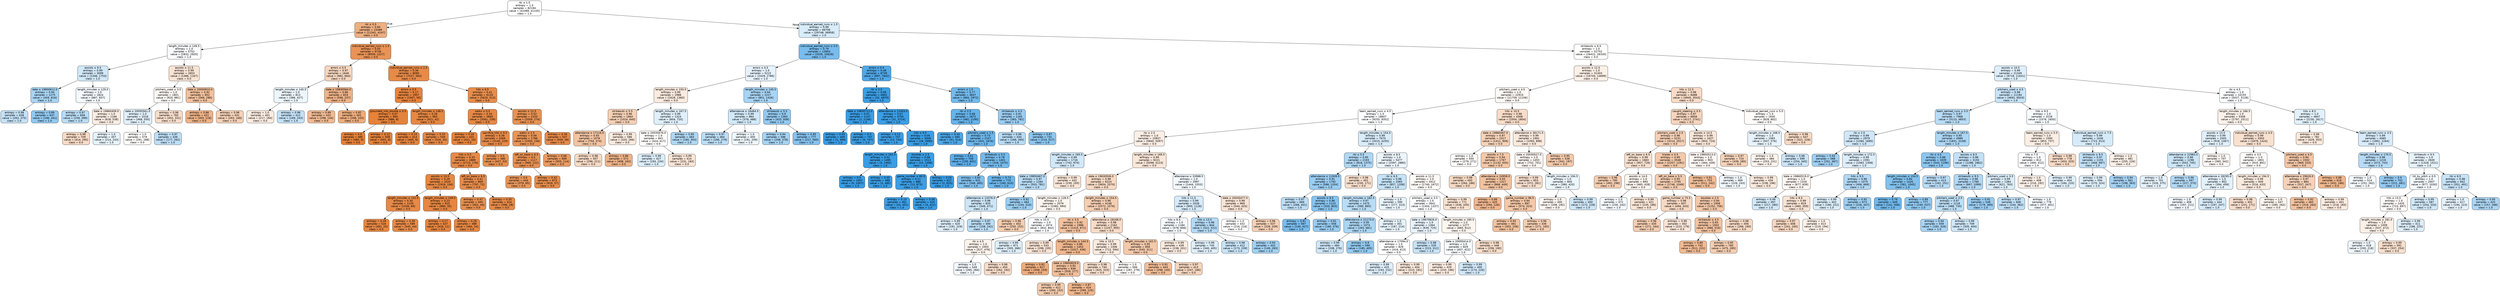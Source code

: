 digraph Tree {
node [shape=box, style="filled, rounded", color="black", fontname=helvetica] ;
edge [fontname=helvetica] ;
0 [label=<rbi &le; 1.5<br/>entropy = 1.0<br/>samples = 82194<br/>value = [41089, 41105]<br/>class = 1.0>, fillcolor="#ffffff"] ;
1 [label=<rbi &le; 0.5<br/>entropy = 0.84<br/>samples = 15488<br/>value = [11341, 4147]<br/>class = 0.0>, fillcolor="#efaf81"] ;
0 -> 1 [labeldistance=2.5, labelangle=45, headlabel="True"] ;
2 [label=<length_minutes &le; 149.5<br/>entropy = 1.0<br/>samples = 5752<br/>value = [2832, 2920]<br/>class = 1.0>, fillcolor="#f9fcfe"] ;
1 -> 2 ;
3 [label=<assists &le; 9.5<br/>entropy = 0.99<br/>samples = 3099<br/>value = [1346, 1753]<br/>class = 1.0>, fillcolor="#d1e8f9"] ;
2 -> 3 ;
4 [label=<date &le; 19800612.0<br/>entropy = 0.94<br/>samples = 1275<br/>value = [459, 816]<br/>class = 1.0>, fillcolor="#a8d4f4"] ;
3 -> 4 ;
5 [label=<entropy = 0.98<br/>samples = 638<br/>value = [263, 375]<br/>class = 1.0>, fillcolor="#c4e2f7"] ;
4 -> 5 ;
6 [label=<entropy = 0.89<br/>samples = 637<br/>value = [196, 441]<br/>class = 1.0>, fillcolor="#91c9f1"] ;
4 -> 6 ;
7 [label=<length_minutes &le; 129.5<br/>entropy = 1.0<br/>samples = 1824<br/>value = [887, 937]<br/>class = 1.0>, fillcolor="#f4fafe"] ;
3 -> 7 ;
8 [label=<entropy = 0.97<br/>samples = 658<br/>value = [259, 399]<br/>class = 1.0>, fillcolor="#baddf6"] ;
7 -> 8 ;
9 [label=<date &le; 19860409.0<br/>entropy = 1.0<br/>samples = 1166<br/>value = [628, 538]<br/>class = 0.0>, fillcolor="#fbede3"] ;
7 -> 9 ;
10 [label=<entropy = 0.98<br/>samples = 709<br/>value = [414, 295]<br/>class = 0.0>, fillcolor="#f8dbc6"] ;
9 -> 10 ;
11 [label=<entropy = 1.0<br/>samples = 457<br/>value = [214, 243]<br/>class = 1.0>, fillcolor="#e7f3fc"] ;
9 -> 11 ;
12 [label=<assists &le; 11.5<br/>entropy = 0.99<br/>samples = 2653<br/>value = [1486, 1167]<br/>class = 0.0>, fillcolor="#f9e4d4"] ;
2 -> 12 ;
13 [label=<pitchers_used &le; 3.5<br/>entropy = 1.0<br/>samples = 1801<br/>value = [920, 881]<br/>class = 0.0>, fillcolor="#fefaf7"] ;
12 -> 13 ;
14 [label=<date &le; 20050561.0<br/>entropy = 1.0<br/>samples = 1018<br/>value = [468, 550]<br/>class = 1.0>, fillcolor="#e1f0fb"] ;
13 -> 14 ;
15 [label=<entropy = 1.0<br/>samples = 579<br/>value = [291, 288]<br/>class = 0.0>, fillcolor="#fffefd"] ;
14 -> 15 ;
16 [label=<entropy = 0.97<br/>samples = 439<br/>value = [177, 262]<br/>class = 1.0>, fillcolor="#bfdff7"] ;
14 -> 16 ;
17 [label=<entropy = 0.98<br/>samples = 783<br/>value = [452, 331]<br/>class = 0.0>, fillcolor="#f8ddca"] ;
13 -> 17 ;
18 [label=<date &le; 20000910.0<br/>entropy = 0.92<br/>samples = 852<br/>value = [566, 286]<br/>class = 0.0>, fillcolor="#f2c19d"] ;
12 -> 18 ;
19 [label=<entropy = 0.86<br/>samples = 421<br/>value = [303, 118]<br/>class = 0.0>, fillcolor="#efb286"] ;
18 -> 19 ;
20 [label=<entropy = 0.96<br/>samples = 431<br/>value = [263, 168]<br/>class = 0.0>, fillcolor="#f6d1b7"] ;
18 -> 20 ;
21 [label=<individual_earned_runs &le; 1.5<br/>entropy = 0.55<br/>samples = 9736<br/>value = [8509, 1227]<br/>class = 0.0>, fillcolor="#e99356"] ;
1 -> 21 ;
22 [label=<errors &le; 0.5<br/>entropy = 0.97<br/>samples = 1646<br/>value = [982, 664]<br/>class = 0.0>, fillcolor="#f7d6bf"] ;
21 -> 22 ;
23 [label=<length_minutes &le; 145.5<br/>entropy = 1.0<br/>samples = 813<br/>value = [386, 427]<br/>class = 1.0>, fillcolor="#ecf6fd"] ;
22 -> 23 ;
24 [label=<entropy = 1.0<br/>samples = 401<br/>value = [217, 184]<br/>class = 0.0>, fillcolor="#fbece1"] ;
23 -> 24 ;
25 [label=<entropy = 0.98<br/>samples = 412<br/>value = [169, 243]<br/>class = 1.0>, fillcolor="#c3e1f7"] ;
23 -> 25 ;
26 [label=<date &le; 19830564.0<br/>entropy = 0.86<br/>samples = 833<br/>value = [596, 237]<br/>class = 0.0>, fillcolor="#efb388"] ;
22 -> 26 ;
27 [label=<entropy = 0.89<br/>samples = 432<br/>value = [298, 134]<br/>class = 0.0>, fillcolor="#f1ba92"] ;
26 -> 27 ;
28 [label=<entropy = 0.82<br/>samples = 401<br/>value = [298, 103]<br/>class = 0.0>, fillcolor="#eead7d"] ;
26 -> 28 ;
29 [label=<individual_earned_runs &le; 2.5<br/>entropy = 0.36<br/>samples = 8090<br/>value = [7527, 563]<br/>class = 0.0>, fillcolor="#e78a48"] ;
21 -> 29 ;
30 [label=<errors &le; 0.5<br/>entropy = 0.17<br/>samples = 1957<br/>value = [1907, 50]<br/>class = 0.0>, fillcolor="#e6843e"] ;
29 -> 30 ;
31 [label=<grounded_into_double &le; 0.5<br/>entropy = 0.07<br/>samples = 994<br/>value = [986, 8]<br/>class = 0.0>, fillcolor="#e5823b"] ;
30 -> 31 ;
32 [label=<entropy = 0.0<br/>samples = 485<br/>value = [485, 0]<br/>class = 0.0>, fillcolor="#e58139"] ;
31 -> 32 ;
33 [label=<entropy = 0.12<br/>samples = 509<br/>value = [501, 8]<br/>class = 0.0>, fillcolor="#e5833c"] ;
31 -> 33 ;
34 [label=<length_minutes &le; 148.5<br/>entropy = 0.26<br/>samples = 963<br/>value = [921, 42]<br/>class = 0.0>, fillcolor="#e68742"] ;
30 -> 34 ;
35 [label=<entropy = 0.15<br/>samples = 414<br/>value = [405, 9]<br/>class = 0.0>, fillcolor="#e6843d"] ;
34 -> 35 ;
36 [label=<entropy = 0.33<br/>samples = 549<br/>value = [516, 33]<br/>class = 0.0>, fillcolor="#e78946"] ;
34 -> 36 ;
37 [label=<hits &le; 6.5<br/>entropy = 0.41<br/>samples = 6133<br/>value = [5620, 513]<br/>class = 0.0>, fillcolor="#e78d4b"] ;
29 -> 37 ;
38 [label=<walks &le; 0.5<br/>entropy = 0.34<br/>samples = 3800<br/>value = [3561, 239]<br/>class = 0.0>, fillcolor="#e78946"] ;
37 -> 38 ;
39 [label=<entropy = 0.16<br/>samples = 431<br/>value = [421, 10]<br/>class = 0.0>, fillcolor="#e6843e"] ;
38 -> 39 ;
40 [label=<sacrifice_hits &le; 0.5<br/>entropy = 0.36<br/>samples = 3369<br/>value = [3140, 229]<br/>class = 0.0>, fillcolor="#e78a47"] ;
38 -> 40 ;
41 [label=<hits &le; 5.5<br/>entropy = 0.33<br/>samples = 2889<br/>value = [2713, 176]<br/>class = 0.0>, fillcolor="#e78946"] ;
40 -> 41 ;
42 [label=<assists &le; 10.5<br/>entropy = 0.29<br/>samples = 2020<br/>value = [1916, 104]<br/>class = 0.0>, fillcolor="#e68844"] ;
41 -> 42 ;
43 [label=<length_minutes &le; 152.5<br/>entropy = 0.34<br/>samples = 1105<br/>value = [1036, 69]<br/>class = 0.0>, fillcolor="#e78946"] ;
42 -> 43 ;
44 [label=<entropy = 0.28<br/>samples = 516<br/>value = [491, 25]<br/>class = 0.0>, fillcolor="#e68743"] ;
43 -> 44 ;
45 [label=<entropy = 0.38<br/>samples = 589<br/>value = [545, 44]<br/>class = 0.0>, fillcolor="#e78b49"] ;
43 -> 45 ;
46 [label=<length_minutes &le; 149.5<br/>entropy = 0.23<br/>samples = 915<br/>value = [880, 35]<br/>class = 0.0>, fillcolor="#e68641"] ;
42 -> 46 ;
47 [label=<entropy = 0.17<br/>samples = 427<br/>value = [416, 11]<br/>class = 0.0>, fillcolor="#e6843e"] ;
46 -> 47 ;
48 [label=<entropy = 0.28<br/>samples = 488<br/>value = [464, 24]<br/>class = 0.0>, fillcolor="#e68843"] ;
46 -> 48 ;
49 [label=<left_on_base &le; 6.5<br/>entropy = 0.41<br/>samples = 869<br/>value = [797, 72]<br/>class = 0.0>, fillcolor="#e78c4b"] ;
41 -> 49 ;
50 [label=<entropy = 0.47<br/>samples = 445<br/>value = [401, 44]<br/>class = 0.0>, fillcolor="#e88f4f"] ;
49 -> 50 ;
51 [label=<entropy = 0.35<br/>samples = 424<br/>value = [396, 28]<br/>class = 0.0>, fillcolor="#e78a47"] ;
49 -> 51 ;
52 [label=<entropy = 0.5<br/>samples = 480<br/>value = [427, 53]<br/>class = 0.0>, fillcolor="#e89152"] ;
40 -> 52 ;
53 [label=<assists &le; 12.5<br/>entropy = 0.52<br/>samples = 2333<br/>value = [2059, 274]<br/>class = 0.0>, fillcolor="#e89253"] ;
37 -> 53 ;
54 [label=<walks &le; 2.5<br/>entropy = 0.56<br/>samples = 1786<br/>value = [1550, 236]<br/>class = 0.0>, fillcolor="#e99457"] ;
53 -> 54 ;
55 [label=<left_on_base &le; 6.5<br/>entropy = 0.5<br/>samples = 1117<br/>value = [995, 122]<br/>class = 0.0>, fillcolor="#e89051"] ;
54 -> 55 ;
56 [label=<entropy = 0.6<br/>samples = 444<br/>value = [379, 65]<br/>class = 0.0>, fillcolor="#e9975b"] ;
55 -> 56 ;
57 [label=<entropy = 0.42<br/>samples = 673<br/>value = [616, 57]<br/>class = 0.0>, fillcolor="#e78d4b"] ;
55 -> 57 ;
58 [label=<entropy = 0.66<br/>samples = 669<br/>value = [555, 114]<br/>class = 0.0>, fillcolor="#ea9b62"] ;
54 -> 58 ;
59 [label=<entropy = 0.36<br/>samples = 547<br/>value = [509, 38]<br/>class = 0.0>, fillcolor="#e78a48"] ;
53 -> 59 ;
60 [label=<individual_earned_runs &le; 1.5<br/>entropy = 0.99<br/>samples = 66706<br/>value = [29748, 36958]<br/>class = 1.0>, fillcolor="#d8ecfa"] ;
0 -> 60 [labeldistance=2.5, labelangle=-45, headlabel="False"] ;
61 [label=<individual_earned_runs &le; 0.5<br/>entropy = 0.79<br/>samples = 13954<br/>value = [3326, 10628]<br/>class = 1.0>, fillcolor="#77bced"] ;
60 -> 61 ;
62 [label=<errors &le; 0.5<br/>entropy = 1.0<br/>samples = 5215<br/>value = [2429, 2786]<br/>class = 1.0>, fillcolor="#e6f2fc"] ;
61 -> 62 ;
63 [label=<length_minutes &le; 150.5<br/>entropy = 0.99<br/>samples = 2988<br/>value = [1628, 1360]<br/>class = 0.0>, fillcolor="#fbeade"] ;
62 -> 63 ;
64 [label=<strikeouts &le; 5.5<br/>entropy = 0.96<br/>samples = 1664<br/>value = [1024, 640]<br/>class = 0.0>, fillcolor="#f5d0b5"] ;
63 -> 64 ;
65 [label=<attendance &le; 17116.5<br/>entropy = 0.93<br/>samples = 1078<br/>value = [704, 374]<br/>class = 0.0>, fillcolor="#f3c4a2"] ;
64 -> 65 ;
66 [label=<entropy = 0.98<br/>samples = 507<br/>value = [296, 211]<br/>class = 0.0>, fillcolor="#f8dbc6"] ;
65 -> 66 ;
67 [label=<entropy = 0.86<br/>samples = 571<br/>value = [408, 163]<br/>class = 0.0>, fillcolor="#efb388"] ;
65 -> 67 ;
68 [label=<entropy = 0.99<br/>samples = 586<br/>value = [320, 266]<br/>class = 0.0>, fillcolor="#fbeade"] ;
64 -> 68 ;
69 [label=<length_minutes &le; 167.5<br/>entropy = 0.99<br/>samples = 1324<br/>value = [604, 720]<br/>class = 1.0>, fillcolor="#dfeffb"] ;
63 -> 69 ;
70 [label=<date &le; 20035676.0<br/>entropy = 1.0<br/>samples = 841<br/>value = [424, 417]<br/>class = 0.0>, fillcolor="#fffdfc"] ;
69 -> 70 ;
71 [label=<entropy = 0.99<br/>samples = 427<br/>value = [193, 234]<br/>class = 1.0>, fillcolor="#dceefa"] ;
70 -> 71 ;
72 [label=<entropy = 0.99<br/>samples = 414<br/>value = [231, 183]<br/>class = 0.0>, fillcolor="#fae5d6"] ;
70 -> 72 ;
73 [label=<entropy = 0.95<br/>samples = 483<br/>value = [180, 303]<br/>class = 1.0>, fillcolor="#afd7f4"] ;
69 -> 73 ;
74 [label=<length_minutes &le; 145.5<br/>entropy = 0.94<br/>samples = 2227<br/>value = [801, 1426]<br/>class = 1.0>, fillcolor="#a8d4f4"] ;
62 -> 74 ;
75 [label=<attendance &le; 16464.5<br/>entropy = 0.99<br/>samples = 864<br/>value = [376, 488]<br/>class = 1.0>, fillcolor="#d2e9f9"] ;
74 -> 75 ;
76 [label=<entropy = 0.97<br/>samples = 464<br/>value = [185, 279]<br/>class = 1.0>, fillcolor="#bcdef6"] ;
75 -> 76 ;
77 [label=<entropy = 1.0<br/>samples = 400<br/>value = [191, 209]<br/>class = 1.0>, fillcolor="#eef7fd"] ;
75 -> 77 ;
78 [label=<strikeouts &le; 5.5<br/>entropy = 0.9<br/>samples = 1363<br/>value = [425, 938]<br/>class = 1.0>, fillcolor="#93c9f1"] ;
74 -> 78 ;
79 [label=<entropy = 0.94<br/>samples = 586<br/>value = [208, 378]<br/>class = 1.0>, fillcolor="#a6d3f3"] ;
78 -> 79 ;
80 [label=<entropy = 0.85<br/>samples = 777<br/>value = [217, 560]<br/>class = 1.0>, fillcolor="#86c3ef"] ;
78 -> 80 ;
81 [label=<errors &le; 0.5<br/>entropy = 0.48<br/>samples = 8739<br/>value = [897, 7842]<br/>class = 1.0>, fillcolor="#50a8e8"] ;
61 -> 81 ;
82 [label=<rbi &le; 2.5<br/>entropy = 0.06<br/>samples = 4902<br/>value = [32, 4870]<br/>class = 1.0>, fillcolor="#3a9ee5"] ;
81 -> 82 ;
83 [label=<date &le; 19830712.0<br/>entropy = 0.01<br/>samples = 1147<br/>value = [1, 1146]<br/>class = 1.0>, fillcolor="#399de5"] ;
82 -> 83 ;
84 [label=<entropy = 0.03<br/>samples = 400<br/>value = [1, 399]<br/>class = 1.0>, fillcolor="#399de5"] ;
83 -> 84 ;
85 [label=<entropy = 0.0<br/>samples = 747<br/>value = [0, 747]<br/>class = 1.0>, fillcolor="#399de5"] ;
83 -> 85 ;
86 [label=<attendance &le; 12403.0<br/>entropy = 0.07<br/>samples = 3755<br/>value = [31, 3724]<br/>class = 1.0>, fillcolor="#3b9ee5"] ;
82 -> 86 ;
87 [label=<entropy = 0.13<br/>samples = 747<br/>value = [13, 734]<br/>class = 1.0>, fillcolor="#3d9fe5"] ;
86 -> 87 ;
88 [label=<hits &le; 9.5<br/>entropy = 0.05<br/>samples = 3008<br/>value = [18, 2990]<br/>class = 1.0>, fillcolor="#3a9ee5"] ;
86 -> 88 ;
89 [label=<length_minutes &le; 162.5<br/>entropy = 0.02<br/>samples = 1495<br/>value = [3, 1492]<br/>class = 1.0>, fillcolor="#399de5"] ;
88 -> 89 ;
90 [label=<entropy = 0.0<br/>samples = 1007<br/>value = [0, 1007]<br/>class = 1.0>, fillcolor="#399de5"] ;
89 -> 90 ;
91 [label=<entropy = 0.05<br/>samples = 488<br/>value = [3, 485]<br/>class = 1.0>, fillcolor="#3a9ee5"] ;
89 -> 91 ;
92 [label=<doubles &le; 2.5<br/>entropy = 0.08<br/>samples = 1513<br/>value = [15, 1498]<br/>class = 1.0>, fillcolor="#3b9ee5"] ;
88 -> 92 ;
93 [label=<game_number &le; 85.5<br/>entropy = 0.11<br/>samples = 886<br/>value = [13, 873]<br/>class = 1.0>, fillcolor="#3c9ee5"] ;
92 -> 93 ;
94 [label=<entropy = 0.15<br/>samples = 461<br/>value = [10, 451]<br/>class = 1.0>, fillcolor="#3d9fe6"] ;
93 -> 94 ;
95 [label=<entropy = 0.06<br/>samples = 425<br/>value = [3, 422]<br/>class = 1.0>, fillcolor="#3a9ee5"] ;
93 -> 95 ;
96 [label=<entropy = 0.03<br/>samples = 627<br/>value = [2, 625]<br/>class = 1.0>, fillcolor="#3a9de5"] ;
92 -> 96 ;
97 [label=<errors &le; 1.5<br/>entropy = 0.77<br/>samples = 3837<br/>value = [865, 2972]<br/>class = 1.0>, fillcolor="#73baed"] ;
81 -> 97 ;
98 [label=<rbi &le; 2.5<br/>entropy = 0.68<br/>samples = 2672<br/>value = [482, 2190]<br/>class = 1.0>, fillcolor="#65b3eb"] ;
97 -> 98 ;
99 [label=<entropy = 0.44<br/>samples = 565<br/>value = [51, 514]<br/>class = 1.0>, fillcolor="#4da7e8"] ;
98 -> 99 ;
100 [label=<pitchers_used &le; 1.5<br/>entropy = 0.73<br/>samples = 2107<br/>value = [431, 1676]<br/>class = 1.0>, fillcolor="#6cb6ec"] ;
98 -> 100 ;
101 [label=<entropy = 0.61<br/>samples = 706<br/>value = [105, 601]<br/>class = 1.0>, fillcolor="#5caeea"] ;
100 -> 101 ;
102 [label=<strikeouts &le; 5.5<br/>entropy = 0.78<br/>samples = 1401<br/>value = [326, 1075]<br/>class = 1.0>, fillcolor="#75bbed"] ;
100 -> 102 ;
103 [label=<entropy = 0.83<br/>samples = 631<br/>value = [166, 465]<br/>class = 1.0>, fillcolor="#80c0ee"] ;
102 -> 103 ;
104 [label=<entropy = 0.74<br/>samples = 770<br/>value = [160, 610]<br/>class = 1.0>, fillcolor="#6db7ec"] ;
102 -> 104 ;
105 [label=<strikeouts &le; 4.5<br/>entropy = 0.91<br/>samples = 1165<br/>value = [383, 782]<br/>class = 1.0>, fillcolor="#9acdf2"] ;
97 -> 105 ;
106 [label=<entropy = 0.96<br/>samples = 434<br/>value = [169, 265]<br/>class = 1.0>, fillcolor="#b7dbf6"] ;
105 -> 106 ;
107 [label=<entropy = 0.87<br/>samples = 731<br/>value = [214, 517]<br/>class = 1.0>, fillcolor="#8bc6f0"] ;
105 -> 107 ;
108 [label=<strikeouts &le; 6.5<br/>entropy = 1.0<br/>samples = 52752<br/>value = [26422, 26330]<br/>class = 0.0>, fillcolor="#fffffe"] ;
60 -> 108 ;
109 [label=<assists &le; 12.5<br/>entropy = 1.0<br/>samples = 31403<br/>value = [16704, 14699]<br/>class = 0.0>, fillcolor="#fcf0e7"] ;
108 -> 109 ;
110 [label=<pitchers_used &le; 4.5<br/>entropy = 1.0<br/>samples = 22915<br/>value = [11759, 11156]<br/>class = 0.0>, fillcolor="#fef9f5"] ;
109 -> 110 ;
111 [label=<team_earned_runs &le; 4.5<br/>entropy = 1.0<br/>samples = 18607<br/>value = [9255, 9352]<br/>class = 1.0>, fillcolor="#fdfeff"] ;
110 -> 111 ;
112 [label=<rbi &le; 2.5<br/>entropy = 1.0<br/>samples = 10937<br/>value = [5840, 5097]<br/>class = 0.0>, fillcolor="#fcefe6"] ;
111 -> 112 ;
113 [label=<length_minutes &le; 165.5<br/>entropy = 0.99<br/>samples = 1716<br/>value = [742, 974]<br/>class = 1.0>, fillcolor="#d0e8f9"] ;
112 -> 113 ;
114 [label=<date &le; 19850467.0<br/>entropy = 0.97<br/>samples = 1284<br/>value = [503, 781]<br/>class = 1.0>, fillcolor="#b9dcf6"] ;
113 -> 114 ;
115 [label=<attendance &le; 13376.0<br/>entropy = 0.98<br/>samples = 820<br/>value = [349, 471]<br/>class = 1.0>, fillcolor="#cce6f8"] ;
114 -> 115 ;
116 [label=<entropy = 0.99<br/>samples = 420<br/>value = [191, 229]<br/>class = 1.0>, fillcolor="#deeffb"] ;
115 -> 116 ;
117 [label=<entropy = 0.97<br/>samples = 400<br/>value = [158, 242]<br/>class = 1.0>, fillcolor="#baddf6"] ;
115 -> 117 ;
118 [label=<entropy = 0.92<br/>samples = 464<br/>value = [154, 310]<br/>class = 1.0>, fillcolor="#9bcef2"] ;
114 -> 118 ;
119 [label=<entropy = 0.99<br/>samples = 432<br/>value = [239, 193]<br/>class = 0.0>, fillcolor="#fae7d9"] ;
113 -> 119 ;
120 [label=<length_minutes &le; 169.5<br/>entropy = 0.99<br/>samples = 9221<br/>value = [5098, 4123]<br/>class = 0.0>, fillcolor="#fae7d9"] ;
112 -> 120 ;
121 [label=<date &le; 19630506.0<br/>entropy = 0.98<br/>samples = 6224<br/>value = [3654, 2570]<br/>class = 0.0>, fillcolor="#f7dac4"] ;
120 -> 121 ;
122 [label=<length_minutes &le; 128.5<br/>entropy = 1.0<br/>samples = 2076<br/>value = [1082, 994]<br/>class = 0.0>, fillcolor="#fdf5ef"] ;
121 -> 122 ;
123 [label=<entropy = 0.96<br/>samples = 402<br/>value = [250, 152]<br/>class = 0.0>, fillcolor="#f5ceb1"] ;
122 -> 123 ;
124 [label=<hits &le; 10.5<br/>entropy = 1.0<br/>samples = 1674<br/>value = [832, 842]<br/>class = 1.0>, fillcolor="#fdfeff"] ;
122 -> 124 ;
125 [label=<rbi &le; 4.5<br/>entropy = 1.0<br/>samples = 1003<br/>value = [527, 476]<br/>class = 0.0>, fillcolor="#fcf3ec"] ;
124 -> 125 ;
126 [label=<entropy = 1.0<br/>samples = 549<br/>value = [265, 284]<br/>class = 1.0>, fillcolor="#f2f8fd"] ;
125 -> 126 ;
127 [label=<entropy = 0.98<br/>samples = 454<br/>value = [262, 192]<br/>class = 0.0>, fillcolor="#f8ddca"] ;
125 -> 127 ;
128 [label=<entropy = 0.99<br/>samples = 671<br/>value = [305, 366]<br/>class = 1.0>, fillcolor="#deeffb"] ;
124 -> 128 ;
129 [label=<length_minutes &le; 154.5<br/>entropy = 0.96<br/>samples = 4148<br/>value = [2572, 1576]<br/>class = 0.0>, fillcolor="#f5ceb2"] ;
121 -> 129 ;
130 [label=<rbi &le; 3.5<br/>entropy = 0.92<br/>samples = 1986<br/>value = [1315, 671]<br/>class = 0.0>, fillcolor="#f2c19e"] ;
129 -> 130 ;
131 [label=<entropy = 0.99<br/>samples = 533<br/>value = [298, 235]<br/>class = 0.0>, fillcolor="#fae4d5"] ;
130 -> 131 ;
132 [label=<length_minutes &le; 144.5<br/>entropy = 0.88<br/>samples = 1453<br/>value = [1017, 436]<br/>class = 0.0>, fillcolor="#f0b78e"] ;
130 -> 132 ;
133 [label=<entropy = 0.82<br/>samples = 617<br/>value = [458, 159]<br/>class = 0.0>, fillcolor="#eead7e"] ;
132 -> 133 ;
134 [label=<date &le; 19850829.0<br/>entropy = 0.92<br/>samples = 836<br/>value = [559, 277]<br/>class = 0.0>, fillcolor="#f2bf9b"] ;
132 -> 134 ;
135 [label=<entropy = 0.95<br/>samples = 412<br/>value = [260, 152]<br/>class = 0.0>, fillcolor="#f4cbad"] ;
134 -> 135 ;
136 [label=<entropy = 0.87<br/>samples = 424<br/>value = [299, 125]<br/>class = 0.0>, fillcolor="#f0b68c"] ;
134 -> 136 ;
137 [label=<attendance &le; 28168.0<br/>entropy = 0.98<br/>samples = 2162<br/>value = [1257, 905]<br/>class = 0.0>, fillcolor="#f8dcc8"] ;
129 -> 137 ;
138 [label=<hits &le; 10.5<br/>entropy = 0.99<br/>samples = 1306<br/>value = [712, 594]<br/>class = 0.0>, fillcolor="#fbeade"] ;
137 -> 138 ;
139 [label=<entropy = 0.98<br/>samples = 740<br/>value = [425, 315]<br/>class = 0.0>, fillcolor="#f8decc"] ;
138 -> 139 ;
140 [label=<entropy = 1.0<br/>samples = 566<br/>value = [287, 279]<br/>class = 0.0>, fillcolor="#fefbf9"] ;
138 -> 140 ;
141 [label=<length_minutes &le; 162.5<br/>entropy = 0.95<br/>samples = 856<br/>value = [545, 311]<br/>class = 0.0>, fillcolor="#f4c9aa"] ;
137 -> 141 ;
142 [label=<entropy = 0.91<br/>samples = 443<br/>value = [298, 145]<br/>class = 0.0>, fillcolor="#f2be99"] ;
141 -> 142 ;
143 [label=<entropy = 0.97<br/>samples = 413<br/>value = [247, 166]<br/>class = 0.0>, fillcolor="#f6d6be"] ;
141 -> 143 ;
144 [label=<attendance &le; 33988.5<br/>entropy = 1.0<br/>samples = 2997<br/>value = [1444, 1553]<br/>class = 1.0>, fillcolor="#f1f8fd"] ;
120 -> 144 ;
145 [label=<hits &le; 11.5<br/>entropy = 0.99<br/>samples = 2028<br/>value = [900, 1128]<br/>class = 1.0>, fillcolor="#d7ebfa"] ;
144 -> 145 ;
146 [label=<hits &le; 8.5<br/>entropy = 1.0<br/>samples = 1184<br/>value = [578, 606]<br/>class = 1.0>, fillcolor="#f6fafe"] ;
145 -> 146 ;
147 [label=<entropy = 0.99<br/>samples = 439<br/>value = [238, 201]<br/>class = 0.0>, fillcolor="#fbebe0"] ;
146 -> 147 ;
148 [label=<entropy = 0.99<br/>samples = 745<br/>value = [340, 405]<br/>class = 1.0>, fillcolor="#dfeffb"] ;
146 -> 148 ;
149 [label=<hits &le; 13.5<br/>entropy = 0.96<br/>samples = 844<br/>value = [322, 522]<br/>class = 1.0>, fillcolor="#b3d9f5"] ;
145 -> 149 ;
150 [label=<entropy = 0.98<br/>samples = 412<br/>value = [173, 239]<br/>class = 1.0>, fillcolor="#c8e4f8"] ;
149 -> 150 ;
151 [label=<entropy = 0.93<br/>samples = 432<br/>value = [149, 283]<br/>class = 1.0>, fillcolor="#a1d1f3"] ;
149 -> 151 ;
152 [label=<date &le; 20030477.0<br/>entropy = 0.99<br/>samples = 969<br/>value = [544, 425]<br/>class = 0.0>, fillcolor="#f9e3d4"] ;
144 -> 152 ;
153 [label=<entropy = 1.0<br/>samples = 432<br/>value = [216, 216]<br/>class = 0.0>, fillcolor="#ffffff"] ;
152 -> 153 ;
154 [label=<entropy = 0.96<br/>samples = 537<br/>value = [328, 209]<br/>class = 0.0>, fillcolor="#f6d1b7"] ;
152 -> 154 ;
155 [label=<length_minutes &le; 154.5<br/>entropy = 0.99<br/>samples = 7670<br/>value = [3415, 4255]<br/>class = 1.0>, fillcolor="#d8ecfa"] ;
111 -> 155 ;
156 [label=<rbi &le; 5.5<br/>entropy = 0.95<br/>samples = 2193<br/>value = [818, 1375]<br/>class = 1.0>, fillcolor="#afd7f4"] ;
155 -> 156 ;
157 [label=<attendance &le; 11939.5<br/>entropy = 0.91<br/>samples = 1792<br/>value = [588, 1204]<br/>class = 1.0>, fillcolor="#9acdf2"] ;
156 -> 157 ;
158 [label=<entropy = 0.97<br/>samples = 669<br/>value = [268, 401]<br/>class = 1.0>, fillcolor="#bddef6"] ;
157 -> 158 ;
159 [label=<assists &le; 9.5<br/>entropy = 0.86<br/>samples = 1123<br/>value = [320, 803]<br/>class = 1.0>, fillcolor="#88c4ef"] ;
157 -> 159 ;
160 [label=<entropy = 0.81<br/>samples = 567<br/>value = [140, 427]<br/>class = 1.0>, fillcolor="#7abdee"] ;
159 -> 160 ;
161 [label=<entropy = 0.91<br/>samples = 556<br/>value = [180, 376]<br/>class = 1.0>, fillcolor="#98ccf1"] ;
159 -> 161 ;
162 [label=<entropy = 0.98<br/>samples = 401<br/>value = [230, 171]<br/>class = 0.0>, fillcolor="#f8dfcc"] ;
156 -> 162 ;
163 [label=<assists &le; 8.5<br/>entropy = 1.0<br/>samples = 5477<br/>value = [2597, 2880]<br/>class = 1.0>, fillcolor="#ecf5fc"] ;
155 -> 163 ;
164 [label=<rbi &le; 6.5<br/>entropy = 0.98<br/>samples = 2065<br/>value = [857, 1208]<br/>class = 1.0>, fillcolor="#c5e3f7"] ;
163 -> 164 ;
165 [label=<length_minutes &le; 182.5<br/>entropy = 0.97<br/>samples = 1475<br/>value = [580, 895]<br/>class = 1.0>, fillcolor="#b9ddf6"] ;
164 -> 165 ;
166 [label=<attendance &le; 21173.0<br/>entropy = 0.95<br/>samples = 1074<br/>value = [393, 681]<br/>class = 1.0>, fillcolor="#abd6f4"] ;
165 -> 166 ;
167 [label=<entropy = 0.99<br/>samples = 484<br/>value = [208, 276]<br/>class = 1.0>, fillcolor="#cee7f9"] ;
166 -> 167 ;
168 [label=<entropy = 0.9<br/>samples = 590<br/>value = [185, 405]<br/>class = 1.0>, fillcolor="#93caf1"] ;
166 -> 168 ;
169 [label=<entropy = 1.0<br/>samples = 401<br/>value = [187, 214]<br/>class = 1.0>, fillcolor="#e6f3fc"] ;
165 -> 169 ;
170 [label=<entropy = 1.0<br/>samples = 590<br/>value = [277, 313]<br/>class = 1.0>, fillcolor="#e8f4fc"] ;
164 -> 170 ;
171 [label=<assists &le; 11.5<br/>entropy = 1.0<br/>samples = 3412<br/>value = [1740, 1672]<br/>class = 0.0>, fillcolor="#fefaf7"] ;
163 -> 171 ;
172 [label=<pitchers_used &le; 3.5<br/>entropy = 1.0<br/>samples = 2641<br/>value = [1304, 1337]<br/>class = 1.0>, fillcolor="#fafdfe"] ;
171 -> 172 ;
173 [label=<date &le; 19870826.0<br/>entropy = 1.0<br/>samples = 1364<br/>value = [639, 725]<br/>class = 1.0>, fillcolor="#e8f3fc"] ;
172 -> 173 ;
174 [label=<attendance &le; 17094.0<br/>entropy = 1.0<br/>samples = 829<br/>value = [416, 413]<br/>class = 0.0>, fillcolor="#fffefe"] ;
173 -> 174 ;
175 [label=<entropy = 0.99<br/>samples = 425<br/>value = [193, 232]<br/>class = 1.0>, fillcolor="#deeffb"] ;
174 -> 175 ;
176 [label=<entropy = 0.99<br/>samples = 404<br/>value = [223, 181]<br/>class = 0.0>, fillcolor="#fae7da"] ;
174 -> 176 ;
177 [label=<entropy = 0.98<br/>samples = 535<br/>value = [223, 312]<br/>class = 1.0>, fillcolor="#c7e3f8"] ;
173 -> 177 ;
178 [label=<length_minutes &le; 185.5<br/>entropy = 1.0<br/>samples = 1277<br/>value = [665, 612]<br/>class = 0.0>, fillcolor="#fdf5ef"] ;
172 -> 178 ;
179 [label=<date &le; 20000414.0<br/>entropy = 1.0<br/>samples = 829<br/>value = [407, 422]<br/>class = 1.0>, fillcolor="#f8fcfe"] ;
178 -> 179 ;
180 [label=<entropy = 0.99<br/>samples = 429<br/>value = [233, 196]<br/>class = 0.0>, fillcolor="#fbebe0"] ;
179 -> 180 ;
181 [label=<entropy = 0.99<br/>samples = 400<br/>value = [174, 226]<br/>class = 1.0>, fillcolor="#d1e8f9"] ;
179 -> 181 ;
182 [label=<entropy = 0.98<br/>samples = 448<br/>value = [258, 190]<br/>class = 0.0>, fillcolor="#f8decb"] ;
178 -> 182 ;
183 [label=<entropy = 0.99<br/>samples = 771<br/>value = [436, 335]<br/>class = 0.0>, fillcolor="#f9e2d1"] ;
171 -> 183 ;
184 [label=<hits &le; 10.5<br/>entropy = 0.98<br/>samples = 4308<br/>value = [2504, 1804]<br/>class = 0.0>, fillcolor="#f8dcc8"] ;
110 -> 184 ;
185 [label=<date &le; 19880467.0<br/>entropy = 0.97<br/>samples = 2317<br/>value = [1411, 906]<br/>class = 0.0>, fillcolor="#f6d2b8"] ;
184 -> 185 ;
186 [label=<entropy = 1.0<br/>samples = 550<br/>value = [279, 271]<br/>class = 0.0>, fillcolor="#fefbf9"] ;
185 -> 186 ;
187 [label=<assists &le; 7.5<br/>entropy = 0.94<br/>samples = 1767<br/>value = [1132, 635]<br/>class = 0.0>, fillcolor="#f4c8a8"] ;
185 -> 187 ;
188 [label=<entropy = 0.98<br/>samples = 450<br/>value = [264, 186]<br/>class = 0.0>, fillcolor="#f7dac4"] ;
187 -> 188 ;
189 [label=<attendance &le; 24958.0<br/>entropy = 0.93<br/>samples = 1317<br/>value = [868, 449]<br/>class = 0.0>, fillcolor="#f2c29f"] ;
187 -> 189 ;
190 [label=<entropy = 0.88<br/>samples = 420<br/>value = [294, 126]<br/>class = 0.0>, fillcolor="#f0b78e"] ;
189 -> 190 ;
191 [label=<game_number &le; 96.5<br/>entropy = 0.94<br/>samples = 897<br/>value = [574, 323]<br/>class = 0.0>, fillcolor="#f4c8a8"] ;
189 -> 191 ;
192 [label=<entropy = 0.93<br/>samples = 461<br/>value = [303, 158]<br/>class = 0.0>, fillcolor="#f3c3a0"] ;
191 -> 192 ;
193 [label=<entropy = 0.96<br/>samples = 436<br/>value = [271, 165]<br/>class = 0.0>, fillcolor="#f5ceb2"] ;
191 -> 193 ;
194 [label=<attendance &le; 36171.5<br/>entropy = 0.99<br/>samples = 1991<br/>value = [1093, 898]<br/>class = 0.0>, fillcolor="#fae9dc"] ;
184 -> 194 ;
195 [label=<date &le; 20030527.0<br/>entropy = 1.0<br/>samples = 1453<br/>value = [752, 701]<br/>class = 0.0>, fillcolor="#fdf6f2"] ;
194 -> 195 ;
196 [label=<entropy = 0.99<br/>samples = 653<br/>value = [372, 281]<br/>class = 0.0>, fillcolor="#f9e0cf"] ;
195 -> 196 ;
197 [label=<length_minutes &le; 194.5<br/>entropy = 1.0<br/>samples = 800<br/>value = [380, 420]<br/>class = 1.0>, fillcolor="#ecf6fd"] ;
195 -> 197 ;
198 [label=<entropy = 1.0<br/>samples = 400<br/>value = [208, 192]<br/>class = 0.0>, fillcolor="#fdf5f0"] ;
197 -> 198 ;
199 [label=<entropy = 0.99<br/>samples = 400<br/>value = [172, 228]<br/>class = 1.0>, fillcolor="#cee7f9"] ;
197 -> 199 ;
200 [label=<entropy = 0.95<br/>samples = 538<br/>value = [341, 197]<br/>class = 0.0>, fillcolor="#f4caab"] ;
194 -> 200 ;
201 [label=<hits &le; 12.5<br/>entropy = 0.98<br/>samples = 8488<br/>value = [4945, 3543]<br/>class = 0.0>, fillcolor="#f8dbc7"] ;
109 -> 201 ;
202 [label=<caught_stealing &le; 0.5<br/>entropy = 0.97<br/>samples = 6858<br/>value = [4117, 2741]<br/>class = 0.0>, fillcolor="#f6d5bd"] ;
201 -> 202 ;
203 [label=<pitchers_used &le; 2.5<br/>entropy = 0.96<br/>samples = 5231<br/>value = [3214, 2017]<br/>class = 0.0>, fillcolor="#f5d0b5"] ;
202 -> 203 ;
204 [label=<left_on_base &le; 6.5<br/>entropy = 0.99<br/>samples = 1683<br/>value = [957, 726]<br/>class = 0.0>, fillcolor="#f9e1cf"] ;
203 -> 204 ;
205 [label=<entropy = 0.96<br/>samples = 790<br/>value = [492, 298]<br/>class = 0.0>, fillcolor="#f5cdb1"] ;
204 -> 205 ;
206 [label=<assists &le; 14.5<br/>entropy = 1.0<br/>samples = 893<br/>value = [465, 428]<br/>class = 0.0>, fillcolor="#fdf5ef"] ;
204 -> 206 ;
207 [label=<entropy = 1.0<br/>samples = 472<br/>value = [230, 242]<br/>class = 1.0>, fillcolor="#f5fafe"] ;
206 -> 207 ;
208 [label=<entropy = 0.99<br/>samples = 421<br/>value = [235, 186]<br/>class = 0.0>, fillcolor="#fae5d6"] ;
206 -> 208 ;
209 [label=<triples &le; 0.5<br/>entropy = 0.95<br/>samples = 3548<br/>value = [2257, 1291]<br/>class = 0.0>, fillcolor="#f4c9aa"] ;
203 -> 209 ;
210 [label=<left_on_base &le; 5.5<br/>entropy = 0.95<br/>samples = 2795<br/>value = [1746, 1049]<br/>class = 0.0>, fillcolor="#f5cdb0"] ;
209 -> 210 ;
211 [label=<game_number &le; 75.5<br/>entropy = 0.98<br/>samples = 837<br/>value = [494, 343]<br/>class = 0.0>, fillcolor="#f7d8c2"] ;
210 -> 211 ;
212 [label=<entropy = 0.96<br/>samples = 435<br/>value = [271, 164]<br/>class = 0.0>, fillcolor="#f5cdb1"] ;
211 -> 212 ;
213 [label=<entropy = 0.99<br/>samples = 402<br/>value = [223, 179]<br/>class = 0.0>, fillcolor="#fae6d8"] ;
211 -> 213 ;
214 [label=<doubles &le; 2.5<br/>entropy = 0.94<br/>samples = 1958<br/>value = [1252, 706]<br/>class = 0.0>, fillcolor="#f4c8a9"] ;
210 -> 214 ;
215 [label=<strikeouts &le; 4.5<br/>entropy = 0.93<br/>samples = 1502<br/>value = [986, 516]<br/>class = 0.0>, fillcolor="#f3c3a1"] ;
214 -> 215 ;
216 [label=<entropy = 0.89<br/>samples = 742<br/>value = [511, 231]<br/>class = 0.0>, fillcolor="#f1ba93"] ;
215 -> 216 ;
217 [label=<entropy = 0.95<br/>samples = 760<br/>value = [475, 285]<br/>class = 0.0>, fillcolor="#f5cdb0"] ;
215 -> 217 ;
218 [label=<entropy = 0.98<br/>samples = 456<br/>value = [266, 190]<br/>class = 0.0>, fillcolor="#f8dbc6"] ;
214 -> 218 ;
219 [label=<entropy = 0.91<br/>samples = 753<br/>value = [511, 242]<br/>class = 0.0>, fillcolor="#f1bd97"] ;
209 -> 219 ;
220 [label=<assists &le; 14.5<br/>entropy = 0.99<br/>samples = 1627<br/>value = [903, 724]<br/>class = 0.0>, fillcolor="#fae6d8"] ;
202 -> 220 ;
221 [label=<date &le; 19850513.0<br/>entropy = 1.0<br/>samples = 903<br/>value = [464, 439]<br/>class = 0.0>, fillcolor="#fef8f4"] ;
220 -> 221 ;
222 [label=<entropy = 1.0<br/>samples = 469<br/>value = [226, 243]<br/>class = 1.0>, fillcolor="#f1f8fd"] ;
221 -> 222 ;
223 [label=<entropy = 0.99<br/>samples = 434<br/>value = [238, 196]<br/>class = 0.0>, fillcolor="#fae9dc"] ;
221 -> 223 ;
224 [label=<entropy = 0.97<br/>samples = 724<br/>value = [439, 285]<br/>class = 0.0>, fillcolor="#f6d3ba"] ;
220 -> 224 ;
225 [label=<individual_earned_runs &le; 5.5<br/>entropy = 1.0<br/>samples = 1630<br/>value = [828, 802]<br/>class = 0.0>, fillcolor="#fefbf9"] ;
201 -> 225 ;
226 [label=<length_minutes &le; 168.5<br/>entropy = 1.0<br/>samples = 1083<br/>value = [507, 576]<br/>class = 1.0>, fillcolor="#e7f3fc"] ;
225 -> 226 ;
227 [label=<entropy = 1.0<br/>samples = 484<br/>value = [253, 231]<br/>class = 0.0>, fillcolor="#fdf4ee"] ;
226 -> 227 ;
228 [label=<entropy = 0.98<br/>samples = 599<br/>value = [254, 345]<br/>class = 1.0>, fillcolor="#cbe5f8"] ;
226 -> 228 ;
229 [label=<entropy = 0.98<br/>samples = 547<br/>value = [321, 226]<br/>class = 0.0>, fillcolor="#f7dac4"] ;
225 -> 229 ;
230 [label=<assists &le; 10.5<br/>entropy = 0.99<br/>samples = 21349<br/>value = [9718, 11631]<br/>class = 1.0>, fillcolor="#deeffb"] ;
108 -> 230 ;
231 [label=<pitchers_used &le; 4.5<br/>entropy = 0.98<br/>samples = 11194<br/>value = [4691, 6503]<br/>class = 1.0>, fillcolor="#c8e4f8"] ;
230 -> 231 ;
232 [label=<team_earned_runs &le; 3.5<br/>entropy = 0.97<br/>samples = 7968<br/>value = [3115, 4853]<br/>class = 1.0>, fillcolor="#b8dcf6"] ;
231 -> 232 ;
233 [label=<rbi &le; 2.5<br/>entropy = 0.99<br/>samples = 2979<br/>value = [1284, 1695]<br/>class = 1.0>, fillcolor="#cfe7f9"] ;
232 -> 233 ;
234 [label=<entropy = 0.93<br/>samples = 588<br/>value = [201, 387]<br/>class = 1.0>, fillcolor="#a0d0f3"] ;
233 -> 234 ;
235 [label=<length_minutes &le; 172.5<br/>entropy = 0.99<br/>samples = 2391<br/>value = [1083, 1308]<br/>class = 1.0>, fillcolor="#ddeefb"] ;
233 -> 235 ;
236 [label=<date &le; 19860519.0<br/>entropy = 1.0<br/>samples = 1316<br/>value = [677, 639]<br/>class = 0.0>, fillcolor="#fef8f4"] ;
235 -> 236 ;
237 [label=<entropy = 0.99<br/>samples = 497<br/>value = [217, 280]<br/>class = 1.0>, fillcolor="#d2e9f9"] ;
236 -> 237 ;
238 [label=<hits &le; 8.5<br/>entropy = 0.99<br/>samples = 819<br/>value = [460, 359]<br/>class = 0.0>, fillcolor="#f9e3d4"] ;
236 -> 238 ;
239 [label=<entropy = 0.97<br/>samples = 406<br/>value = [241, 165]<br/>class = 0.0>, fillcolor="#f7d7c1"] ;
238 -> 239 ;
240 [label=<entropy = 1.0<br/>samples = 413<br/>value = [219, 194]<br/>class = 0.0>, fillcolor="#fcf1e8"] ;
238 -> 240 ;
241 [label=<hits &le; 9.5<br/>entropy = 0.96<br/>samples = 1075<br/>value = [406, 669]<br/>class = 1.0>, fillcolor="#b1d8f5"] ;
235 -> 241 ;
242 [label=<entropy = 0.99<br/>samples = 402<br/>value = [180, 222]<br/>class = 1.0>, fillcolor="#daecfa"] ;
241 -> 242 ;
243 [label=<entropy = 0.92<br/>samples = 673<br/>value = [226, 447]<br/>class = 1.0>, fillcolor="#9dcff2"] ;
241 -> 243 ;
244 [label=<length_minutes &le; 167.5<br/>entropy = 0.95<br/>samples = 4989<br/>value = [1831, 3158]<br/>class = 1.0>, fillcolor="#acd6f4"] ;
232 -> 244 ;
245 [label=<rbi &le; 4.5<br/>entropy = 0.88<br/>samples = 1839<br/>value = [543, 1296]<br/>class = 1.0>, fillcolor="#8cc6f0"] ;
244 -> 245 ;
246 [label=<length_minutes &le; 154.5<br/>entropy = 0.84<br/>samples = 1426<br/>value = [381, 1045]<br/>class = 1.0>, fillcolor="#81c1ee"] ;
245 -> 246 ;
247 [label=<entropy = 0.76<br/>samples = 649<br/>value = [141, 508]<br/>class = 1.0>, fillcolor="#70b8ec"] ;
246 -> 247 ;
248 [label=<entropy = 0.89<br/>samples = 777<br/>value = [240, 537]<br/>class = 1.0>, fillcolor="#91c9f1"] ;
246 -> 248 ;
249 [label=<entropy = 0.97<br/>samples = 413<br/>value = [162, 251]<br/>class = 1.0>, fillcolor="#b9dcf6"] ;
245 -> 249 ;
250 [label=<assists &le; 8.5<br/>entropy = 0.98<br/>samples = 3150<br/>value = [1288, 1862]<br/>class = 1.0>, fillcolor="#c2e1f7"] ;
244 -> 250 ;
251 [label=<strikeouts &le; 9.5<br/>entropy = 0.96<br/>samples = 1766<br/>value = [667, 1099]<br/>class = 1.0>, fillcolor="#b1d8f5"] ;
250 -> 251 ;
252 [label=<pitchers_used &le; 3.5<br/>entropy = 0.97<br/>samples = 1218<br/>value = [488, 730]<br/>class = 1.0>, fillcolor="#bddff6"] ;
251 -> 252 ;
253 [label=<entropy = 0.94<br/>samples = 509<br/>value = [183, 326]<br/>class = 1.0>, fillcolor="#a8d4f4"] ;
252 -> 253 ;
254 [label=<entropy = 0.99<br/>samples = 709<br/>value = [305, 404]<br/>class = 1.0>, fillcolor="#cee7f9"] ;
252 -> 254 ;
255 [label=<entropy = 0.91<br/>samples = 548<br/>value = [179, 369]<br/>class = 1.0>, fillcolor="#99cdf2"] ;
251 -> 255 ;
256 [label=<pitchers_used &le; 3.5<br/>entropy = 0.99<br/>samples = 1384<br/>value = [621, 763]<br/>class = 1.0>, fillcolor="#daedfa"] ;
250 -> 256 ;
257 [label=<entropy = 0.97<br/>samples = 606<br/>value = [244, 362]<br/>class = 1.0>, fillcolor="#bedff7"] ;
256 -> 257 ;
258 [label=<entropy = 1.0<br/>samples = 778<br/>value = [377, 401]<br/>class = 1.0>, fillcolor="#f3f9fd"] ;
256 -> 258 ;
259 [label=<hits &le; 9.5<br/>entropy = 1.0<br/>samples = 3226<br/>value = [1576, 1650]<br/>class = 1.0>, fillcolor="#f6fbfe"] ;
231 -> 259 ;
260 [label=<team_earned_runs &le; 5.5<br/>entropy = 1.0<br/>samples = 1590<br/>value = [853, 737]<br/>class = 0.0>, fillcolor="#fbeee4"] ;
259 -> 260 ;
261 [label=<hits &le; 7.5<br/>entropy = 1.0<br/>samples = 812<br/>value = [400, 412]<br/>class = 1.0>, fillcolor="#f9fcfe"] ;
260 -> 261 ;
262 [label=<entropy = 1.0<br/>samples = 408<br/>value = [216, 192]<br/>class = 0.0>, fillcolor="#fcf1e9"] ;
261 -> 262 ;
263 [label=<entropy = 0.99<br/>samples = 404<br/>value = [184, 220]<br/>class = 1.0>, fillcolor="#dfeffb"] ;
261 -> 263 ;
264 [label=<entropy = 0.98<br/>samples = 778<br/>value = [453, 325]<br/>class = 0.0>, fillcolor="#f8dbc7"] ;
260 -> 264 ;
265 [label=<individual_earned_runs &le; 7.5<br/>entropy = 0.99<br/>samples = 1636<br/>value = [723, 913]<br/>class = 1.0>, fillcolor="#d6ebfa"] ;
259 -> 265 ;
266 [label=<strikeouts &le; 8.5<br/>entropy = 0.97<br/>samples = 1155<br/>value = [468, 687]<br/>class = 1.0>, fillcolor="#c0e0f7"] ;
265 -> 266 ;
267 [label=<entropy = 0.99<br/>samples = 594<br/>value = [270, 324]<br/>class = 1.0>, fillcolor="#deeffb"] ;
266 -> 267 ;
268 [label=<entropy = 0.94<br/>samples = 561<br/>value = [198, 363]<br/>class = 1.0>, fillcolor="#a5d2f3"] ;
266 -> 268 ;
269 [label=<entropy = 1.0<br/>samples = 481<br/>value = [255, 226]<br/>class = 0.0>, fillcolor="#fcf1e8"] ;
265 -> 269 ;
270 [label=<rbi &le; 4.5<br/>entropy = 1.0<br/>samples = 10155<br/>value = [5027, 5128]<br/>class = 1.0>, fillcolor="#fbfdfe"] ;
230 -> 270 ;
271 [label=<length_minutes &le; 166.5<br/>entropy = 1.0<br/>samples = 5308<br/>value = [2797, 2511]<br/>class = 0.0>, fillcolor="#fcf2eb"] ;
270 -> 271 ;
272 [label=<assists &le; 13.5<br/>entropy = 0.99<br/>samples = 2005<br/>value = [918, 1087]<br/>class = 1.0>, fillcolor="#e0f0fb"] ;
271 -> 272 ;
273 [label=<attendance &le; 22983.0<br/>entropy = 0.98<br/>samples = 1298<br/>value = [553, 745]<br/>class = 1.0>, fillcolor="#cce6f8"] ;
272 -> 273 ;
274 [label=<entropy = 1.0<br/>samples = 701<br/>value = [326, 375]<br/>class = 1.0>, fillcolor="#e5f2fc"] ;
273 -> 274 ;
275 [label=<entropy = 0.96<br/>samples = 597<br/>value = [227, 370]<br/>class = 1.0>, fillcolor="#b2d9f5"] ;
273 -> 275 ;
276 [label=<entropy = 1.0<br/>samples = 707<br/>value = [365, 342]<br/>class = 0.0>, fillcolor="#fdf7f3"] ;
272 -> 276 ;
277 [label=<individual_earned_runs &le; 4.5<br/>entropy = 0.99<br/>samples = 3303<br/>value = [1879, 1424]<br/>class = 0.0>, fillcolor="#f9e0cf"] ;
271 -> 277 ;
278 [label=<walks &le; 3.5<br/>entropy = 1.0<br/>samples = 1801<br/>value = [910, 891]<br/>class = 0.0>, fillcolor="#fefcfb"] ;
277 -> 278 ;
279 [label=<attendance &le; 28295.0<br/>entropy = 1.0<br/>samples = 852<br/>value = [394, 458]<br/>class = 1.0>, fillcolor="#e3f1fb"] ;
278 -> 279 ;
280 [label=<entropy = 1.0<br/>samples = 408<br/>value = [197, 211]<br/>class = 1.0>, fillcolor="#f2f8fd"] ;
279 -> 280 ;
281 [label=<entropy = 0.99<br/>samples = 444<br/>value = [197, 247]<br/>class = 1.0>, fillcolor="#d7ebfa"] ;
279 -> 281 ;
282 [label=<length_minutes &le; 194.5<br/>entropy = 0.99<br/>samples = 949<br/>value = [516, 433]<br/>class = 0.0>, fillcolor="#fbebdf"] ;
278 -> 282 ;
283 [label=<entropy = 0.98<br/>samples = 402<br/>value = [231, 171]<br/>class = 0.0>, fillcolor="#f8decc"] ;
282 -> 283 ;
284 [label=<entropy = 1.0<br/>samples = 547<br/>value = [285, 262]<br/>class = 0.0>, fillcolor="#fdf5ef"] ;
282 -> 284 ;
285 [label=<pitchers_used &le; 4.5<br/>entropy = 0.94<br/>samples = 1502<br/>value = [969, 533]<br/>class = 0.0>, fillcolor="#f3c6a6"] ;
277 -> 285 ;
286 [label=<attendance &le; 29626.0<br/>entropy = 0.97<br/>samples = 884<br/>value = [537, 347]<br/>class = 0.0>, fillcolor="#f6d2b9"] ;
285 -> 286 ;
287 [label=<entropy = 0.92<br/>samples = 483<br/>value = [319, 164]<br/>class = 0.0>, fillcolor="#f2c29f"] ;
286 -> 287 ;
288 [label=<entropy = 0.99<br/>samples = 401<br/>value = [218, 183]<br/>class = 0.0>, fillcolor="#fbebdf"] ;
286 -> 288 ;
289 [label=<entropy = 0.88<br/>samples = 618<br/>value = [432, 186]<br/>class = 0.0>, fillcolor="#f0b78e"] ;
285 -> 289 ;
290 [label=<hits &le; 8.5<br/>entropy = 1.0<br/>samples = 4847<br/>value = [2230, 2617]<br/>class = 1.0>, fillcolor="#e2f1fb"] ;
270 -> 290 ;
291 [label=<entropy = 0.99<br/>samples = 782<br/>value = [429, 353]<br/>class = 0.0>, fillcolor="#fae9dc"] ;
290 -> 291 ;
292 [label=<team_earned_runs &le; 3.5<br/>entropy = 0.99<br/>samples = 4065<br/>value = [1801, 2264]<br/>class = 1.0>, fillcolor="#d7ebfa"] ;
290 -> 292 ;
293 [label=<length_minutes &le; 170.5<br/>entropy = 0.96<br/>samples = 1216<br/>value = [473, 743]<br/>class = 1.0>, fillcolor="#b7dbf6"] ;
292 -> 293 ;
294 [label=<entropy = 1.0<br/>samples = 514<br/>value = [252, 262]<br/>class = 1.0>, fillcolor="#f7fbfe"] ;
293 -> 294 ;
295 [label=<entropy = 0.9<br/>samples = 702<br/>value = [221, 481]<br/>class = 1.0>, fillcolor="#94caf1"] ;
293 -> 295 ;
296 [label=<strikeouts &le; 9.5<br/>entropy = 1.0<br/>samples = 2849<br/>value = [1328, 1521]<br/>class = 1.0>, fillcolor="#e6f3fc"] ;
292 -> 296 ;
297 [label=<hit_by_pitch &le; 0.5<br/>entropy = 1.0<br/>samples = 2007<br/>value = [977, 1030]<br/>class = 1.0>, fillcolor="#f5fafe"] ;
296 -> 297 ;
298 [label=<hits &le; 13.5<br/>entropy = 1.0<br/>samples = 1420<br/>value = [723, 697]<br/>class = 0.0>, fillcolor="#fefaf8"] ;
297 -> 298 ;
299 [label=<length_minutes &le; 181.5<br/>entropy = 1.0<br/>samples = 1009<br/>value = [537, 472]<br/>class = 0.0>, fillcolor="#fcf0e7"] ;
298 -> 299 ;
300 [label=<entropy = 1.0<br/>samples = 418<br/>value = [200, 218]<br/>class = 1.0>, fillcolor="#eff7fd"] ;
299 -> 300 ;
301 [label=<entropy = 0.99<br/>samples = 591<br/>value = [337, 254]<br/>class = 0.0>, fillcolor="#f9e0ce"] ;
299 -> 301 ;
302 [label=<entropy = 0.99<br/>samples = 411<br/>value = [186, 225]<br/>class = 1.0>, fillcolor="#ddeefa"] ;
298 -> 302 ;
303 [label=<entropy = 0.99<br/>samples = 587<br/>value = [254, 333]<br/>class = 1.0>, fillcolor="#d0e8f9"] ;
297 -> 303 ;
304 [label=<rbi &le; 6.5<br/>entropy = 0.98<br/>samples = 842<br/>value = [351, 491]<br/>class = 1.0>, fillcolor="#c7e3f8"] ;
296 -> 304 ;
305 [label=<entropy = 1.0<br/>samples = 417<br/>value = [194, 223]<br/>class = 1.0>, fillcolor="#e5f2fc"] ;
304 -> 305 ;
306 [label=<entropy = 0.95<br/>samples = 425<br/>value = [157, 268]<br/>class = 1.0>, fillcolor="#add6f4"] ;
304 -> 306 ;
}